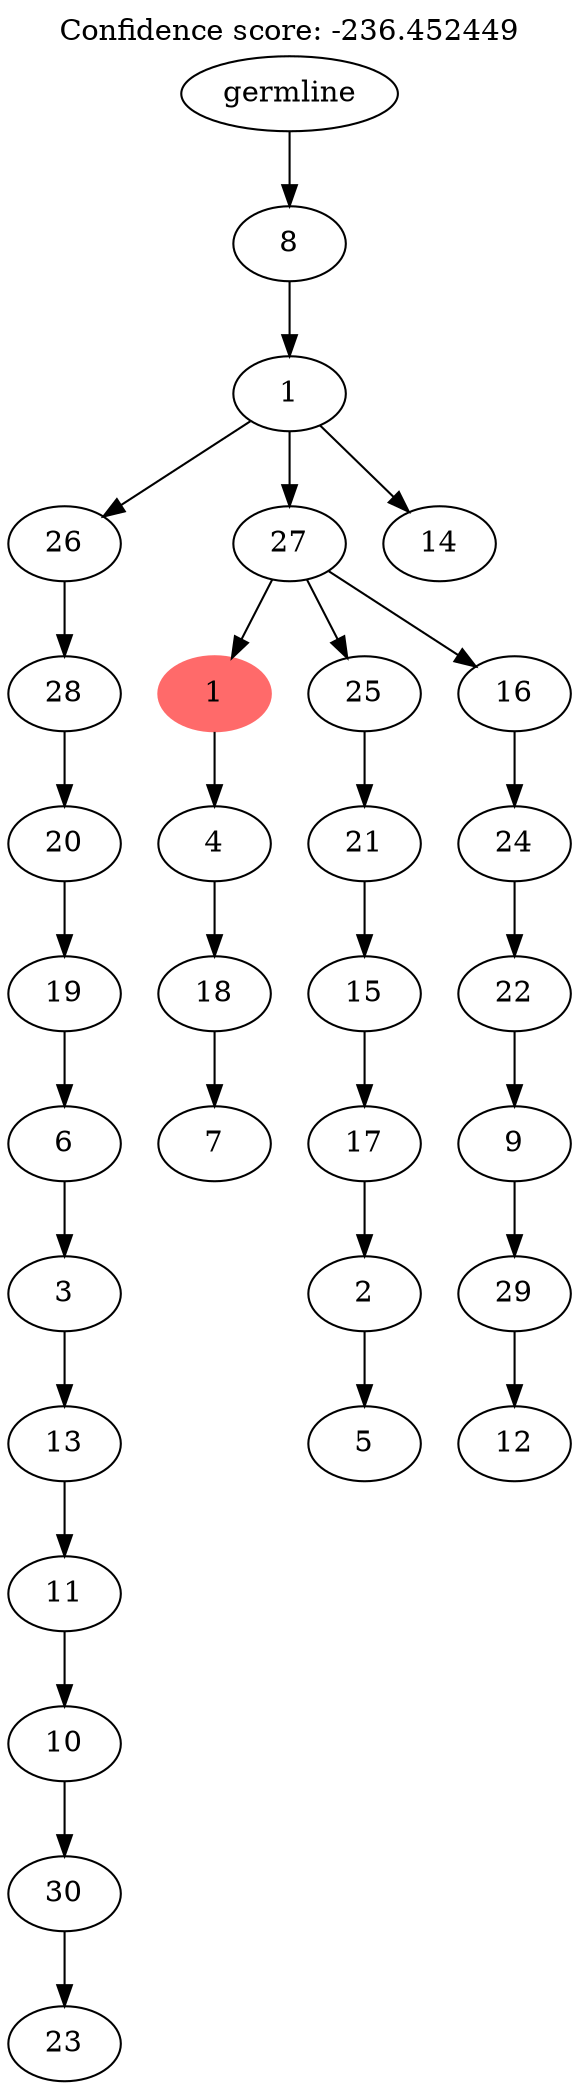 digraph g {
	"30" -> "31";
	"31" [label="23"];
	"29" -> "30";
	"30" [label="30"];
	"28" -> "29";
	"29" [label="10"];
	"27" -> "28";
	"28" [label="11"];
	"26" -> "27";
	"27" [label="13"];
	"25" -> "26";
	"26" [label="3"];
	"24" -> "25";
	"25" [label="6"];
	"23" -> "24";
	"24" [label="19"];
	"22" -> "23";
	"23" [label="20"];
	"21" -> "22";
	"22" [label="28"];
	"19" -> "20";
	"20" [label="7"];
	"18" -> "19";
	"19" [label="18"];
	"17" -> "18";
	"18" [label="4"];
	"15" -> "16";
	"16" [label="5"];
	"14" -> "15";
	"15" [label="2"];
	"13" -> "14";
	"14" [label="17"];
	"12" -> "13";
	"13" [label="15"];
	"11" -> "12";
	"12" [label="21"];
	"9" -> "10";
	"10" [label="12"];
	"8" -> "9";
	"9" [label="29"];
	"7" -> "8";
	"8" [label="9"];
	"6" -> "7";
	"7" [label="22"];
	"5" -> "6";
	"6" [label="24"];
	"4" -> "5";
	"5" [label="16"];
	"4" -> "11";
	"11" [label="25"];
	"4" -> "17";
	"17" [color=indianred1, style=filled, label="1"];
	"2" -> "3";
	"3" [label="14"];
	"2" -> "4";
	"4" [label="27"];
	"2" -> "21";
	"21" [label="26"];
	"1" -> "2";
	"2" [label="1"];
	"0" -> "1";
	"1" [label="8"];
	"0" [label="germline"];
	labelloc="t";
	label="Confidence score: -236.452449";
}
